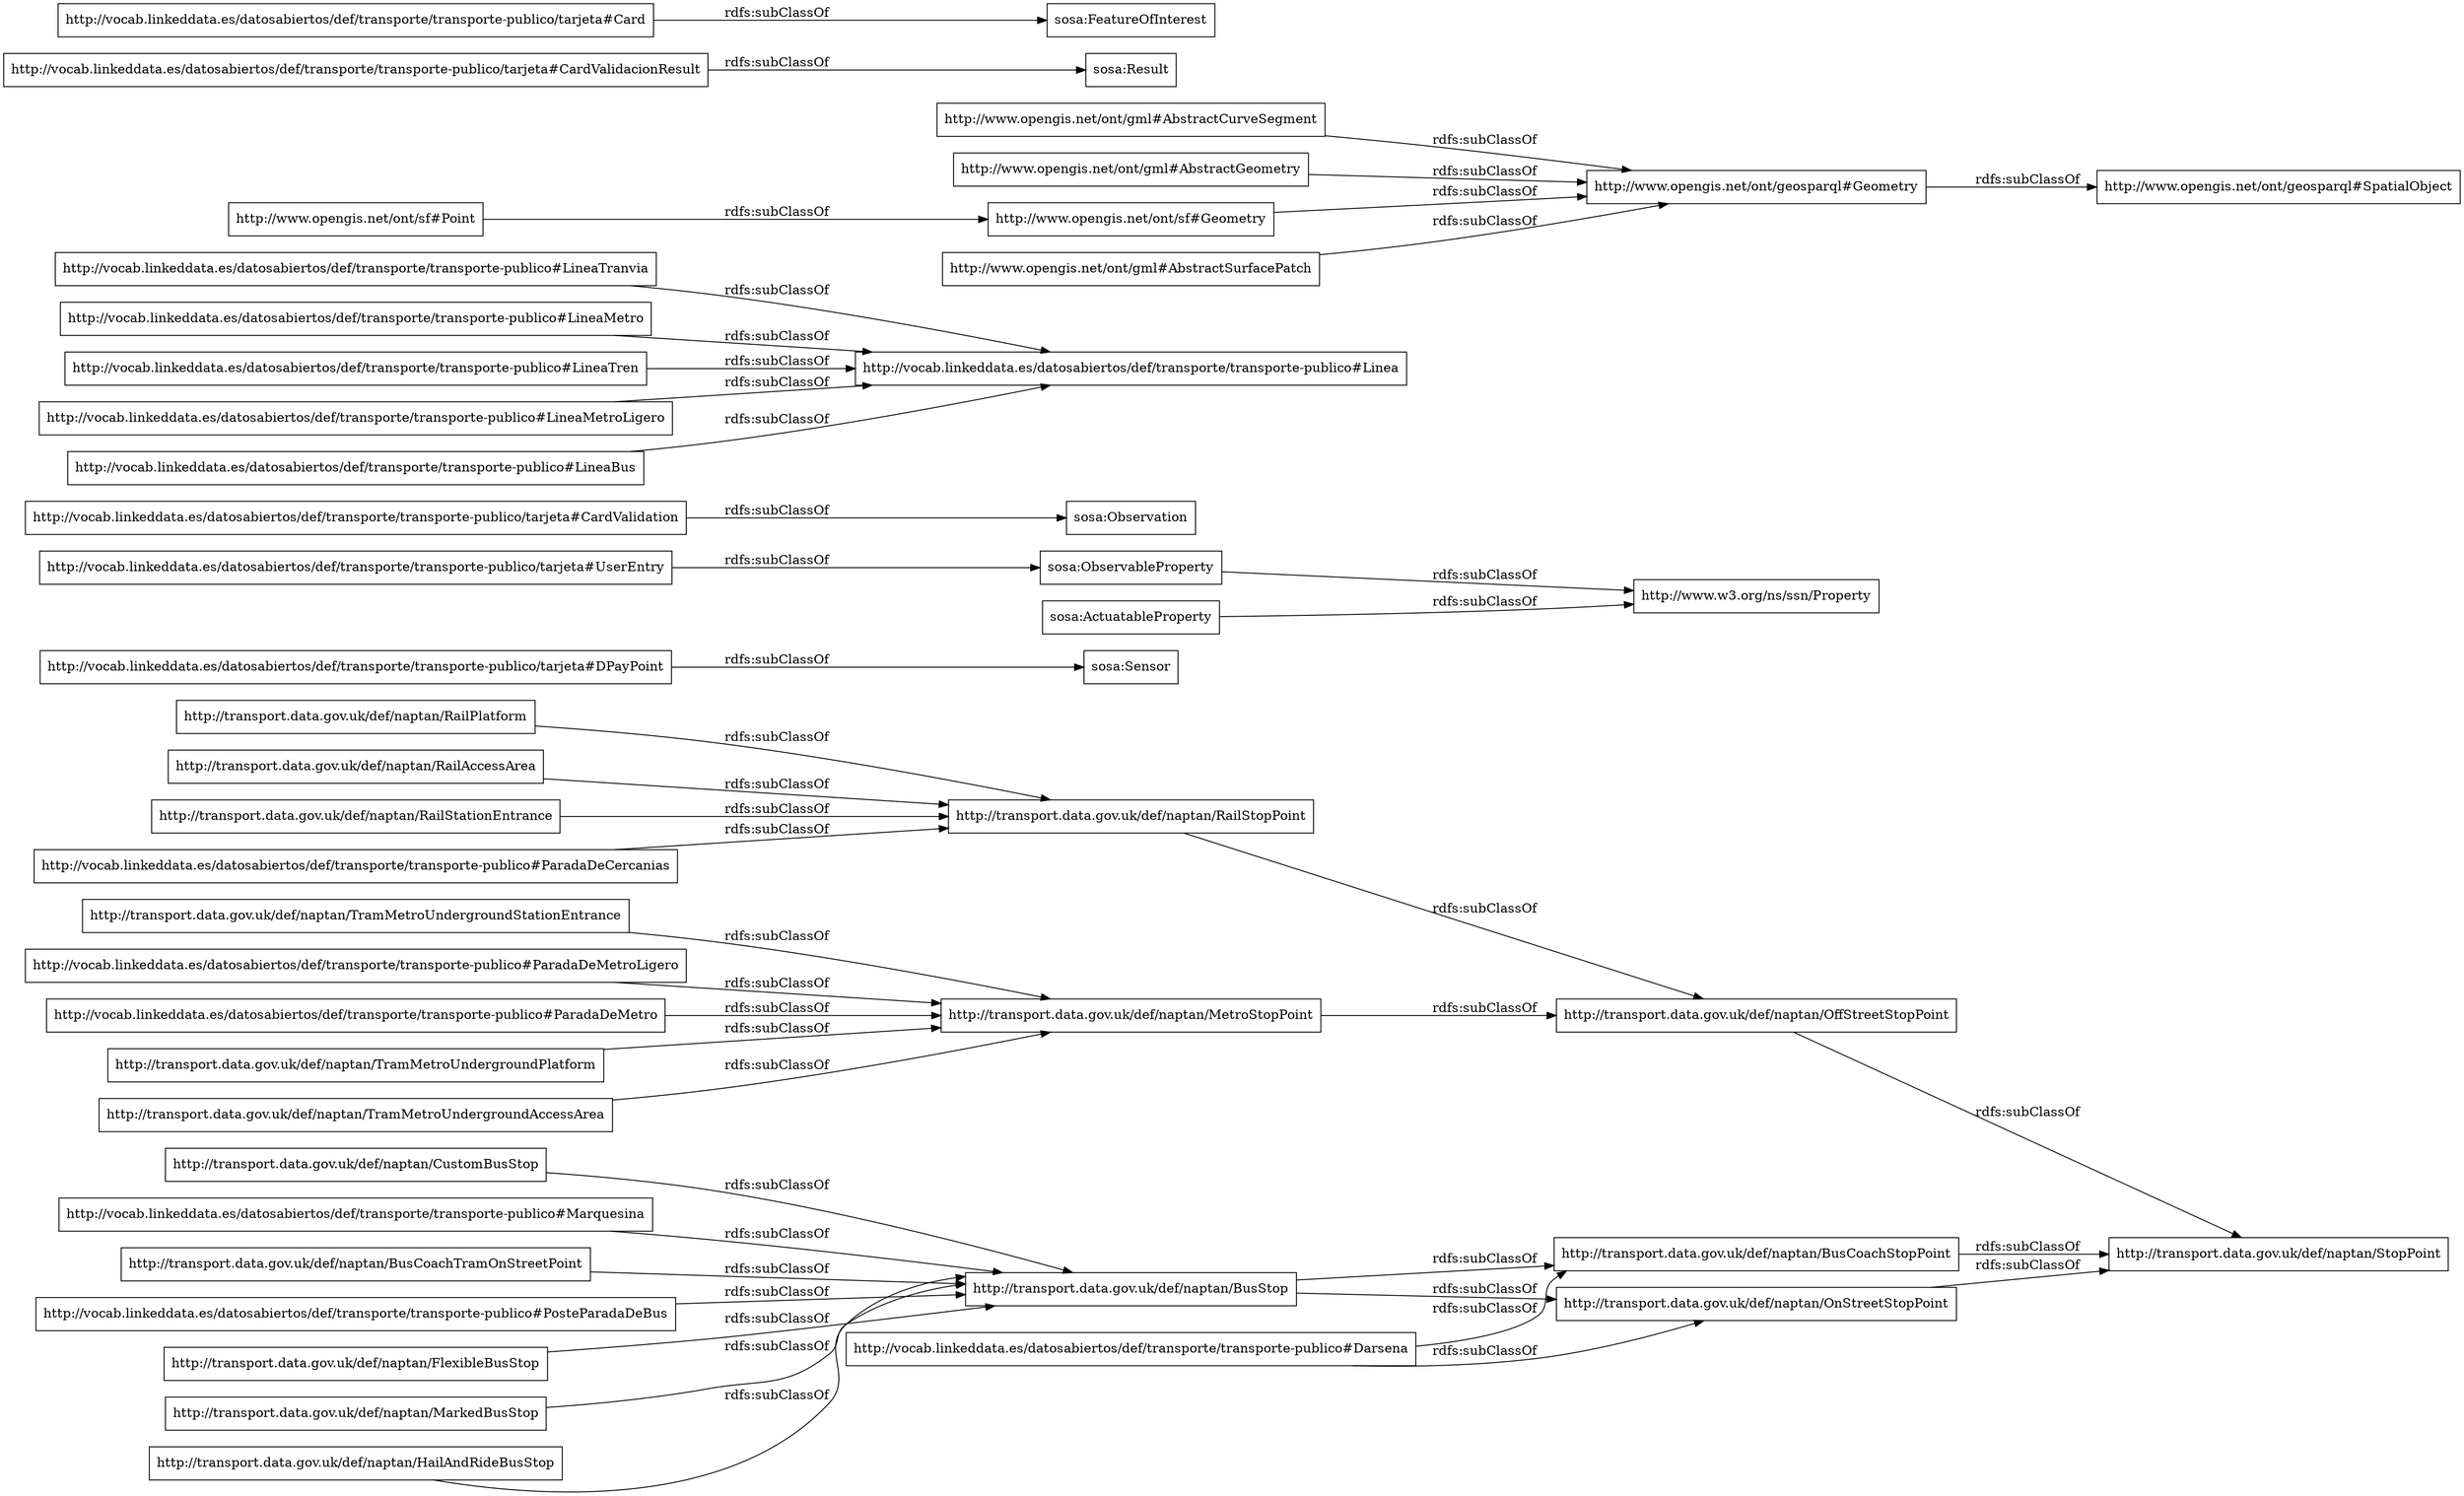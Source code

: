 digraph ar2dtool_diagram { 
rankdir=LR;
size="1000"
node [shape = rectangle, color="black"]; "http://transport.data.gov.uk/def/naptan/HailAndRideBusStop" "http://transport.data.gov.uk/def/naptan/OffStreetStopPoint" "http://vocab.linkeddata.es/datosabiertos/def/transporte/transporte-publico/tarjeta#DPayPoint" "http://vocab.linkeddata.es/datosabiertos/def/transporte/transporte-publico/tarjeta#UserEntry" "http://transport.data.gov.uk/def/naptan/OnStreetStopPoint" "http://vocab.linkeddata.es/datosabiertos/def/transporte/transporte-publico/tarjeta#CardValidation" "http://transport.data.gov.uk/def/naptan/RailPlatform" "http://vocab.linkeddata.es/datosabiertos/def/transporte/transporte-publico#LineaTranvia" "http://vocab.linkeddata.es/datosabiertos/def/transporte/transporte-publico#LineaMetro" "http://transport.data.gov.uk/def/naptan/TramMetroUndergroundPlatform" "http://transport.data.gov.uk/def/naptan/RailStopPoint" "http://transport.data.gov.uk/def/naptan/CustomBusStop" "http://transport.data.gov.uk/def/naptan/BusStop" "http://transport.data.gov.uk/def/naptan/BusCoachStopPoint" "http://transport.data.gov.uk/def/naptan/TramMetroUndergroundAccessArea" "http://transport.data.gov.uk/def/naptan/StopPoint" "http://vocab.linkeddata.es/datosabiertos/def/transporte/transporte-publico#Linea" "http://transport.data.gov.uk/def/naptan/TramMetroUndergroundStationEntrance" "http://vocab.linkeddata.es/datosabiertos/def/transporte/transporte-publico#LineaTren" "http://vocab.linkeddata.es/datosabiertos/def/transporte/transporte-publico#LineaMetroLigero" "http://vocab.linkeddata.es/datosabiertos/def/transporte/transporte-publico#Marquesina" "http://www.opengis.net/ont/gml#AbstractCurveSegment" "http://vocab.linkeddata.es/datosabiertos/def/transporte/transporte-publico#Darsena" "http://www.opengis.net/ont/geosparql#Geometry" "http://www.opengis.net/ont/gml#AbstractGeometry" "http://transport.data.gov.uk/def/naptan/RailAccessArea" "http://vocab.linkeddata.es/datosabiertos/def/transporte/transporte-publico#ParadaDeMetroLigero" "http://vocab.linkeddata.es/datosabiertos/def/transporte/transporte-publico/tarjeta#CardValidacionResult" "http://www.opengis.net/ont/sf#Point" "http://www.opengis.net/ont/geosparql#SpatialObject" "http://transport.data.gov.uk/def/naptan/BusCoachTramOnStreetPoint" "http://vocab.linkeddata.es/datosabiertos/def/transporte/transporte-publico/tarjeta#Card" "http://www.opengis.net/ont/sf#Geometry" "http://vocab.linkeddata.es/datosabiertos/def/transporte/transporte-publico#PosteParadaDeBus" "http://transport.data.gov.uk/def/naptan/FlexibleBusStop" "http://vocab.linkeddata.es/datosabiertos/def/transporte/transporte-publico#ParadaDeMetro" "http://transport.data.gov.uk/def/naptan/RailStationEntrance" "http://vocab.linkeddata.es/datosabiertos/def/transporte/transporte-publico#LineaBus" "http://www.opengis.net/ont/gml#AbstractSurfacePatch" "http://transport.data.gov.uk/def/naptan/MetroStopPoint" "http://transport.data.gov.uk/def/naptan/MarkedBusStop" "http://vocab.linkeddata.es/datosabiertos/def/transporte/transporte-publico#ParadaDeCercanias" "http://www.w3.org/ns/ssn/Property" "sosa:ObservableProperty" "sosa:FeatureOfInterest" "sosa:ActuatableProperty" "sosa:Observation" "sosa:Sensor" "sosa:Result" ; /*classes style*/
	"http://www.opengis.net/ont/gml#AbstractGeometry" -> "http://www.opengis.net/ont/geosparql#Geometry" [ label = "rdfs:subClassOf" ];
	"http://transport.data.gov.uk/def/naptan/RailStopPoint" -> "http://transport.data.gov.uk/def/naptan/OffStreetStopPoint" [ label = "rdfs:subClassOf" ];
	"http://vocab.linkeddata.es/datosabiertos/def/transporte/transporte-publico#LineaTren" -> "http://vocab.linkeddata.es/datosabiertos/def/transporte/transporte-publico#Linea" [ label = "rdfs:subClassOf" ];
	"http://vocab.linkeddata.es/datosabiertos/def/transporte/transporte-publico#ParadaDeMetroLigero" -> "http://transport.data.gov.uk/def/naptan/MetroStopPoint" [ label = "rdfs:subClassOf" ];
	"http://transport.data.gov.uk/def/naptan/RailAccessArea" -> "http://transport.data.gov.uk/def/naptan/RailStopPoint" [ label = "rdfs:subClassOf" ];
	"http://transport.data.gov.uk/def/naptan/OffStreetStopPoint" -> "http://transport.data.gov.uk/def/naptan/StopPoint" [ label = "rdfs:subClassOf" ];
	"http://transport.data.gov.uk/def/naptan/TramMetroUndergroundPlatform" -> "http://transport.data.gov.uk/def/naptan/MetroStopPoint" [ label = "rdfs:subClassOf" ];
	"http://vocab.linkeddata.es/datosabiertos/def/transporte/transporte-publico#LineaTranvia" -> "http://vocab.linkeddata.es/datosabiertos/def/transporte/transporte-publico#Linea" [ label = "rdfs:subClassOf" ];
	"http://vocab.linkeddata.es/datosabiertos/def/transporte/transporte-publico/tarjeta#Card" -> "sosa:FeatureOfInterest" [ label = "rdfs:subClassOf" ];
	"http://vocab.linkeddata.es/datosabiertos/def/transporte/transporte-publico/tarjeta#CardValidation" -> "sosa:Observation" [ label = "rdfs:subClassOf" ];
	"http://www.opengis.net/ont/sf#Point" -> "http://www.opengis.net/ont/sf#Geometry" [ label = "rdfs:subClassOf" ];
	"http://vocab.linkeddata.es/datosabiertos/def/transporte/transporte-publico#LineaBus" -> "http://vocab.linkeddata.es/datosabiertos/def/transporte/transporte-publico#Linea" [ label = "rdfs:subClassOf" ];
	"http://transport.data.gov.uk/def/naptan/CustomBusStop" -> "http://transport.data.gov.uk/def/naptan/BusStop" [ label = "rdfs:subClassOf" ];
	"http://transport.data.gov.uk/def/naptan/RailPlatform" -> "http://transport.data.gov.uk/def/naptan/RailStopPoint" [ label = "rdfs:subClassOf" ];
	"http://transport.data.gov.uk/def/naptan/TramMetroUndergroundAccessArea" -> "http://transport.data.gov.uk/def/naptan/MetroStopPoint" [ label = "rdfs:subClassOf" ];
	"http://vocab.linkeddata.es/datosabiertos/def/transporte/transporte-publico/tarjeta#UserEntry" -> "sosa:ObservableProperty" [ label = "rdfs:subClassOf" ];
	"http://vocab.linkeddata.es/datosabiertos/def/transporte/transporte-publico#LineaMetroLigero" -> "http://vocab.linkeddata.es/datosabiertos/def/transporte/transporte-publico#Linea" [ label = "rdfs:subClassOf" ];
	"http://www.opengis.net/ont/gml#AbstractCurveSegment" -> "http://www.opengis.net/ont/geosparql#Geometry" [ label = "rdfs:subClassOf" ];
	"http://vocab.linkeddata.es/datosabiertos/def/transporte/transporte-publico#ParadaDeCercanias" -> "http://transport.data.gov.uk/def/naptan/RailStopPoint" [ label = "rdfs:subClassOf" ];
	"http://vocab.linkeddata.es/datosabiertos/def/transporte/transporte-publico#Marquesina" -> "http://transport.data.gov.uk/def/naptan/BusStop" [ label = "rdfs:subClassOf" ];
	"http://vocab.linkeddata.es/datosabiertos/def/transporte/transporte-publico#PosteParadaDeBus" -> "http://transport.data.gov.uk/def/naptan/BusStop" [ label = "rdfs:subClassOf" ];
	"http://transport.data.gov.uk/def/naptan/BusCoachStopPoint" -> "http://transport.data.gov.uk/def/naptan/StopPoint" [ label = "rdfs:subClassOf" ];
	"http://transport.data.gov.uk/def/naptan/FlexibleBusStop" -> "http://transport.data.gov.uk/def/naptan/BusStop" [ label = "rdfs:subClassOf" ];
	"http://transport.data.gov.uk/def/naptan/MetroStopPoint" -> "http://transport.data.gov.uk/def/naptan/OffStreetStopPoint" [ label = "rdfs:subClassOf" ];
	"http://www.opengis.net/ont/gml#AbstractSurfacePatch" -> "http://www.opengis.net/ont/geosparql#Geometry" [ label = "rdfs:subClassOf" ];
	"http://transport.data.gov.uk/def/naptan/BusStop" -> "http://transport.data.gov.uk/def/naptan/OnStreetStopPoint" [ label = "rdfs:subClassOf" ];
	"http://transport.data.gov.uk/def/naptan/BusStop" -> "http://transport.data.gov.uk/def/naptan/BusCoachStopPoint" [ label = "rdfs:subClassOf" ];
	"http://transport.data.gov.uk/def/naptan/TramMetroUndergroundStationEntrance" -> "http://transport.data.gov.uk/def/naptan/MetroStopPoint" [ label = "rdfs:subClassOf" ];
	"http://vocab.linkeddata.es/datosabiertos/def/transporte/transporte-publico#LineaMetro" -> "http://vocab.linkeddata.es/datosabiertos/def/transporte/transporte-publico#Linea" [ label = "rdfs:subClassOf" ];
	"http://transport.data.gov.uk/def/naptan/OnStreetStopPoint" -> "http://transport.data.gov.uk/def/naptan/StopPoint" [ label = "rdfs:subClassOf" ];
	"http://vocab.linkeddata.es/datosabiertos/def/transporte/transporte-publico#Darsena" -> "http://transport.data.gov.uk/def/naptan/OnStreetStopPoint" [ label = "rdfs:subClassOf" ];
	"http://vocab.linkeddata.es/datosabiertos/def/transporte/transporte-publico#Darsena" -> "http://transport.data.gov.uk/def/naptan/BusCoachStopPoint" [ label = "rdfs:subClassOf" ];
	"http://transport.data.gov.uk/def/naptan/RailStationEntrance" -> "http://transport.data.gov.uk/def/naptan/RailStopPoint" [ label = "rdfs:subClassOf" ];
	"http://www.opengis.net/ont/geosparql#Geometry" -> "http://www.opengis.net/ont/geosparql#SpatialObject" [ label = "rdfs:subClassOf" ];
	"http://transport.data.gov.uk/def/naptan/BusCoachTramOnStreetPoint" -> "http://transport.data.gov.uk/def/naptan/BusStop" [ label = "rdfs:subClassOf" ];
	"http://vocab.linkeddata.es/datosabiertos/def/transporte/transporte-publico/tarjeta#DPayPoint" -> "sosa:Sensor" [ label = "rdfs:subClassOf" ];
	"http://transport.data.gov.uk/def/naptan/MarkedBusStop" -> "http://transport.data.gov.uk/def/naptan/BusStop" [ label = "rdfs:subClassOf" ];
	"http://vocab.linkeddata.es/datosabiertos/def/transporte/transporte-publico#ParadaDeMetro" -> "http://transport.data.gov.uk/def/naptan/MetroStopPoint" [ label = "rdfs:subClassOf" ];
	"sosa:ObservableProperty" -> "http://www.w3.org/ns/ssn/Property" [ label = "rdfs:subClassOf" ];
	"http://transport.data.gov.uk/def/naptan/HailAndRideBusStop" -> "http://transport.data.gov.uk/def/naptan/BusStop" [ label = "rdfs:subClassOf" ];
	"http://vocab.linkeddata.es/datosabiertos/def/transporte/transporte-publico/tarjeta#CardValidacionResult" -> "sosa:Result" [ label = "rdfs:subClassOf" ];
	"sosa:ActuatableProperty" -> "http://www.w3.org/ns/ssn/Property" [ label = "rdfs:subClassOf" ];
	"http://www.opengis.net/ont/sf#Geometry" -> "http://www.opengis.net/ont/geosparql#Geometry" [ label = "rdfs:subClassOf" ];

}
